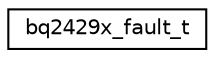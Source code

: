 digraph "Graphical Class Hierarchy"
{
 // LATEX_PDF_SIZE
  edge [fontname="Helvetica",fontsize="10",labelfontname="Helvetica",labelfontsize="10"];
  node [fontname="Helvetica",fontsize="10",shape=record];
  rankdir="LR";
  Node0 [label="bq2429x_fault_t",height=0.2,width=0.4,color="black", fillcolor="white", style="filled",URL="$structbq2429x__fault__t.html",tooltip="Device faults."];
}
